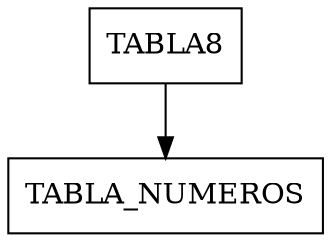 digraph dibujo{
graph [ordering="out"];rankdir=TB;
node [shape = box];
NodoTABLA8 [label = "TABLA8"];
NodoTABLA_NUMEROS [label = "TABLA_NUMEROS"];
NodoTABLA8->NodoTABLA_NUMEROS;
}